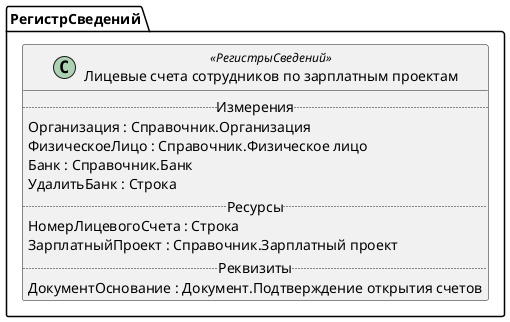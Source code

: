 ﻿@startuml ЛицевыеСчетаСотрудниковПоЗарплатнымПроектам
'!include templates.wsd
'..\include templates.wsd
class РегистрСведений.ЛицевыеСчетаСотрудниковПоЗарплатнымПроектам as "Лицевые счета сотрудников по зарплатным проектам" <<РегистрыСведений>>
{
..Измерения..
Организация : Справочник.Организация
ФизическоеЛицо : Справочник.Физическое лицо
Банк : Справочник.Банк
УдалитьБанк : Строка
..Ресурсы..
НомерЛицевогоСчета : Строка
ЗарплатныйПроект : Справочник.Зарплатный проект
..Реквизиты..
ДокументОснование : Документ.Подтверждение открытия счетов
}
@enduml
